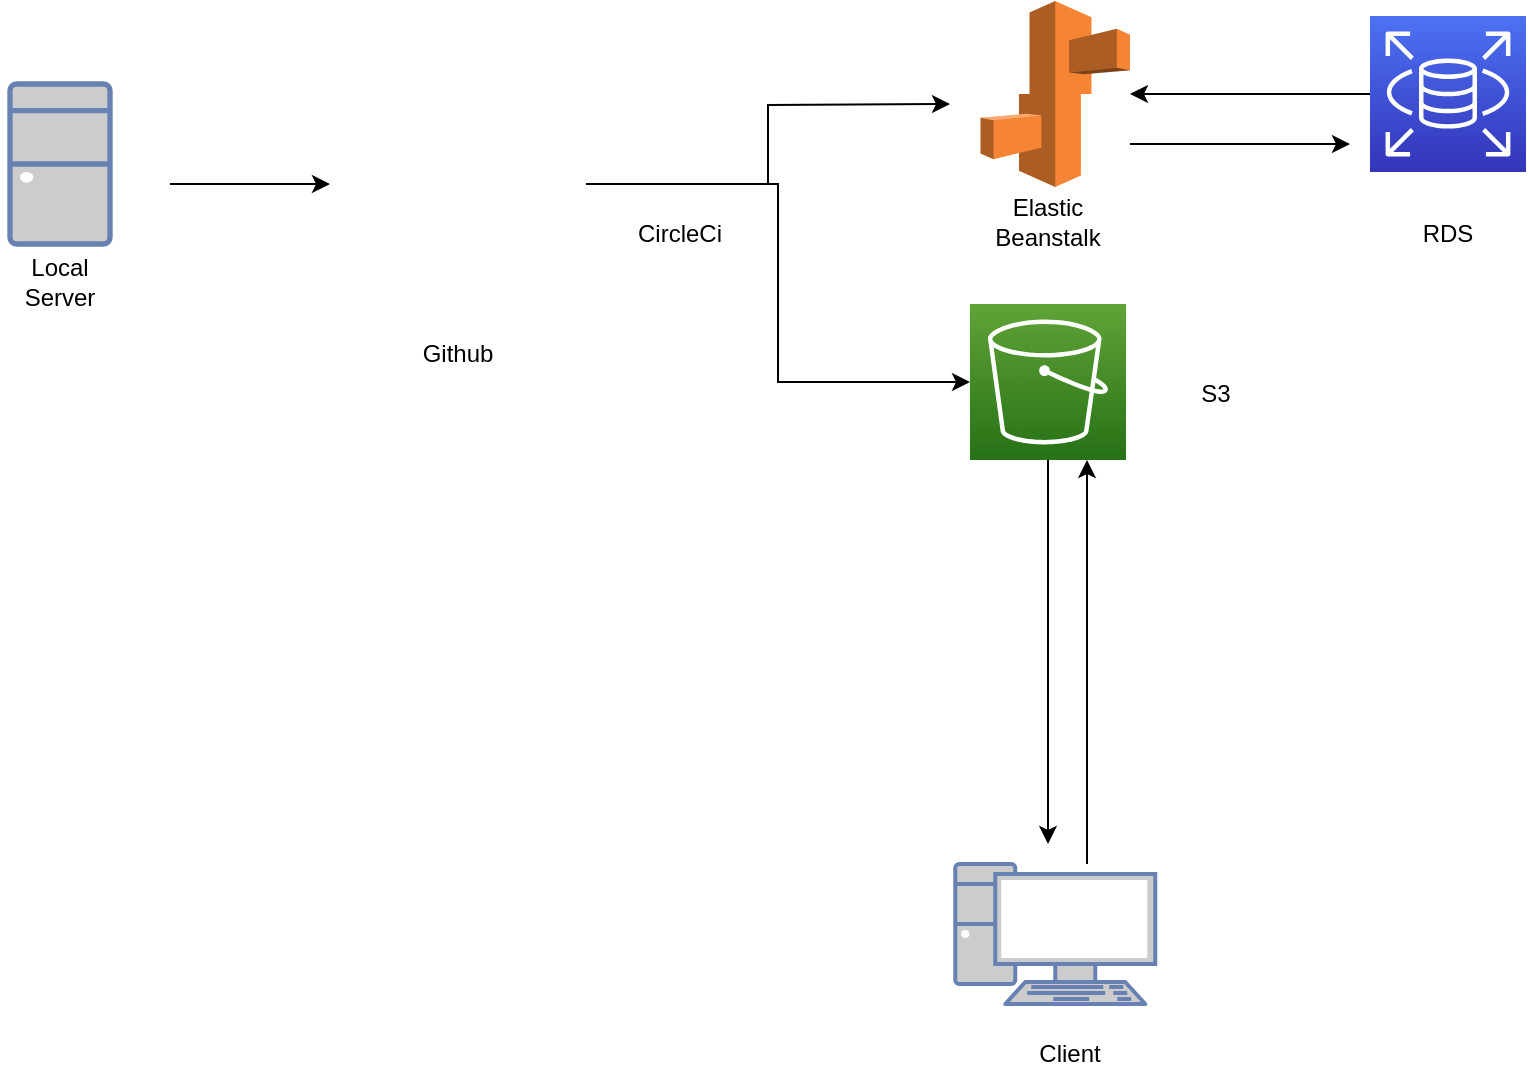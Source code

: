 <mxfile version="20.8.3" type="github">
  <diagram id="8FQEOjg_LCeAdv4lqY5J" name="Page-1">
    <mxGraphModel dx="1434" dy="764" grid="1" gridSize="10" guides="1" tooltips="1" connect="1" arrows="1" fold="1" page="1" pageScale="1" pageWidth="850" pageHeight="1100" math="0" shadow="0">
      <root>
        <mxCell id="0" />
        <mxCell id="1" parent="0" />
        <mxCell id="I--MZscv-x9yu5q0r1WH-5" style="edgeStyle=orthogonalEdgeStyle;rounded=0;orthogonalLoop=1;jettySize=auto;html=1;" edge="1" parent="1">
          <mxGeometry relative="1" as="geometry">
            <mxPoint x="140" y="130" as="sourcePoint" />
            <mxPoint x="220" y="130" as="targetPoint" />
          </mxGeometry>
        </mxCell>
        <mxCell id="I--MZscv-x9yu5q0r1WH-7" style="edgeStyle=orthogonalEdgeStyle;rounded=0;orthogonalLoop=1;jettySize=auto;html=1;" edge="1" parent="1" source="I--MZscv-x9yu5q0r1WH-2">
          <mxGeometry relative="1" as="geometry">
            <mxPoint x="530" y="90" as="targetPoint" />
          </mxGeometry>
        </mxCell>
        <mxCell id="I--MZscv-x9yu5q0r1WH-11" style="edgeStyle=orthogonalEdgeStyle;rounded=0;orthogonalLoop=1;jettySize=auto;html=1;" edge="1" parent="1" source="I--MZscv-x9yu5q0r1WH-2" target="I--MZscv-x9yu5q0r1WH-9">
          <mxGeometry relative="1" as="geometry" />
        </mxCell>
        <mxCell id="I--MZscv-x9yu5q0r1WH-2" value="" style="shape=image;html=1;verticalAlign=top;verticalLabelPosition=bottom;labelBackgroundColor=#ffffff;imageAspect=0;aspect=fixed;image=https://cdn1.iconfinder.com/data/icons/picons-social/57/github_rounded-128.png" vertex="1" parent="1">
          <mxGeometry x="220" y="66" width="128" height="128" as="geometry" />
        </mxCell>
        <mxCell id="I--MZscv-x9yu5q0r1WH-13" style="edgeStyle=orthogonalEdgeStyle;rounded=0;orthogonalLoop=1;jettySize=auto;html=1;" edge="1" parent="1" source="I--MZscv-x9yu5q0r1WH-8">
          <mxGeometry relative="1" as="geometry">
            <mxPoint x="730" y="110" as="targetPoint" />
            <Array as="points">
              <mxPoint x="640" y="110" />
              <mxPoint x="640" y="110" />
            </Array>
          </mxGeometry>
        </mxCell>
        <mxCell id="I--MZscv-x9yu5q0r1WH-8" value="" style="outlineConnect=0;dashed=0;verticalLabelPosition=bottom;verticalAlign=top;align=center;html=1;shape=mxgraph.aws3.elastic_beanstalk;fillColor=#F58534;gradientColor=none;" vertex="1" parent="1">
          <mxGeometry x="545.25" y="38.5" width="74.75" height="93" as="geometry" />
        </mxCell>
        <mxCell id="I--MZscv-x9yu5q0r1WH-23" style="edgeStyle=orthogonalEdgeStyle;rounded=0;orthogonalLoop=1;jettySize=auto;html=1;" edge="1" parent="1" source="I--MZscv-x9yu5q0r1WH-9">
          <mxGeometry relative="1" as="geometry">
            <mxPoint x="579" y="460" as="targetPoint" />
          </mxGeometry>
        </mxCell>
        <mxCell id="I--MZscv-x9yu5q0r1WH-9" value="" style="sketch=0;points=[[0,0,0],[0.25,0,0],[0.5,0,0],[0.75,0,0],[1,0,0],[0,1,0],[0.25,1,0],[0.5,1,0],[0.75,1,0],[1,1,0],[0,0.25,0],[0,0.5,0],[0,0.75,0],[1,0.25,0],[1,0.5,0],[1,0.75,0]];outlineConnect=0;fontColor=#232F3E;gradientColor=#60A337;gradientDirection=north;fillColor=#277116;strokeColor=#ffffff;dashed=0;verticalLabelPosition=bottom;verticalAlign=top;align=center;html=1;fontSize=12;fontStyle=0;aspect=fixed;shape=mxgraph.aws4.resourceIcon;resIcon=mxgraph.aws4.s3;" vertex="1" parent="1">
          <mxGeometry x="540" y="190" width="78" height="78" as="geometry" />
        </mxCell>
        <mxCell id="I--MZscv-x9yu5q0r1WH-12" style="edgeStyle=orthogonalEdgeStyle;rounded=0;orthogonalLoop=1;jettySize=auto;html=1;" edge="1" parent="1" source="I--MZscv-x9yu5q0r1WH-10" target="I--MZscv-x9yu5q0r1WH-8">
          <mxGeometry relative="1" as="geometry" />
        </mxCell>
        <mxCell id="I--MZscv-x9yu5q0r1WH-10" value="" style="sketch=0;points=[[0,0,0],[0.25,0,0],[0.5,0,0],[0.75,0,0],[1,0,0],[0,1,0],[0.25,1,0],[0.5,1,0],[0.75,1,0],[1,1,0],[0,0.25,0],[0,0.5,0],[0,0.75,0],[1,0.25,0],[1,0.5,0],[1,0.75,0]];outlineConnect=0;fontColor=#232F3E;gradientColor=#4D72F3;gradientDirection=north;fillColor=#3334B9;strokeColor=#ffffff;dashed=0;verticalLabelPosition=bottom;verticalAlign=top;align=center;html=1;fontSize=12;fontStyle=0;aspect=fixed;shape=mxgraph.aws4.resourceIcon;resIcon=mxgraph.aws4.rds;" vertex="1" parent="1">
          <mxGeometry x="740" y="46" width="78" height="78" as="geometry" />
        </mxCell>
        <mxCell id="I--MZscv-x9yu5q0r1WH-17" style="edgeStyle=orthogonalEdgeStyle;rounded=0;orthogonalLoop=1;jettySize=auto;html=1;entryX=0.75;entryY=1;entryDx=0;entryDy=0;entryPerimeter=0;" edge="1" parent="1" source="I--MZscv-x9yu5q0r1WH-14" target="I--MZscv-x9yu5q0r1WH-9">
          <mxGeometry relative="1" as="geometry">
            <Array as="points">
              <mxPoint x="599" y="319" />
            </Array>
          </mxGeometry>
        </mxCell>
        <mxCell id="I--MZscv-x9yu5q0r1WH-14" value="" style="fontColor=#0066CC;verticalAlign=top;verticalLabelPosition=bottom;labelPosition=center;align=center;html=1;outlineConnect=0;fillColor=#CCCCCC;strokeColor=#6881B3;gradientColor=none;gradientDirection=north;strokeWidth=2;shape=mxgraph.networks.pc;" vertex="1" parent="1">
          <mxGeometry x="532.63" y="470" width="100" height="70" as="geometry" />
        </mxCell>
        <mxCell id="I--MZscv-x9yu5q0r1WH-15" value="" style="fontColor=#0066CC;verticalAlign=top;verticalLabelPosition=bottom;labelPosition=center;align=center;html=1;outlineConnect=0;fillColor=#CCCCCC;strokeColor=#6881B3;gradientColor=none;gradientDirection=north;strokeWidth=2;shape=mxgraph.networks.desktop_pc;" vertex="1" parent="1">
          <mxGeometry x="60" y="80" width="50" height="80" as="geometry" />
        </mxCell>
        <mxCell id="I--MZscv-x9yu5q0r1WH-18" value="Local Server" style="text;html=1;strokeColor=none;fillColor=none;align=center;verticalAlign=middle;whiteSpace=wrap;rounded=0;" vertex="1" parent="1">
          <mxGeometry x="55" y="164" width="60" height="30" as="geometry" />
        </mxCell>
        <mxCell id="I--MZscv-x9yu5q0r1WH-19" value="Github" style="text;html=1;strokeColor=none;fillColor=none;align=center;verticalAlign=middle;whiteSpace=wrap;rounded=0;" vertex="1" parent="1">
          <mxGeometry x="254" y="200" width="60" height="30" as="geometry" />
        </mxCell>
        <mxCell id="I--MZscv-x9yu5q0r1WH-20" value="Elastic Beanstalk" style="text;html=1;strokeColor=none;fillColor=none;align=center;verticalAlign=middle;whiteSpace=wrap;rounded=0;" vertex="1" parent="1">
          <mxGeometry x="549" y="134" width="60" height="30" as="geometry" />
        </mxCell>
        <mxCell id="I--MZscv-x9yu5q0r1WH-21" value="RDS" style="text;html=1;strokeColor=none;fillColor=none;align=center;verticalAlign=middle;whiteSpace=wrap;rounded=0;" vertex="1" parent="1">
          <mxGeometry x="749" y="140" width="60" height="30" as="geometry" />
        </mxCell>
        <mxCell id="I--MZscv-x9yu5q0r1WH-22" value="S3" style="text;html=1;strokeColor=none;fillColor=none;align=center;verticalAlign=middle;whiteSpace=wrap;rounded=0;" vertex="1" parent="1">
          <mxGeometry x="632.63" y="220" width="60" height="30" as="geometry" />
        </mxCell>
        <mxCell id="I--MZscv-x9yu5q0r1WH-24" value="Client" style="text;html=1;strokeColor=none;fillColor=none;align=center;verticalAlign=middle;whiteSpace=wrap;rounded=0;" vertex="1" parent="1">
          <mxGeometry x="560" y="550" width="60" height="30" as="geometry" />
        </mxCell>
        <mxCell id="I--MZscv-x9yu5q0r1WH-25" value="CircleCi" style="text;html=1;strokeColor=none;fillColor=none;align=center;verticalAlign=middle;whiteSpace=wrap;rounded=0;" vertex="1" parent="1">
          <mxGeometry x="365" y="140" width="60" height="30" as="geometry" />
        </mxCell>
      </root>
    </mxGraphModel>
  </diagram>
</mxfile>

